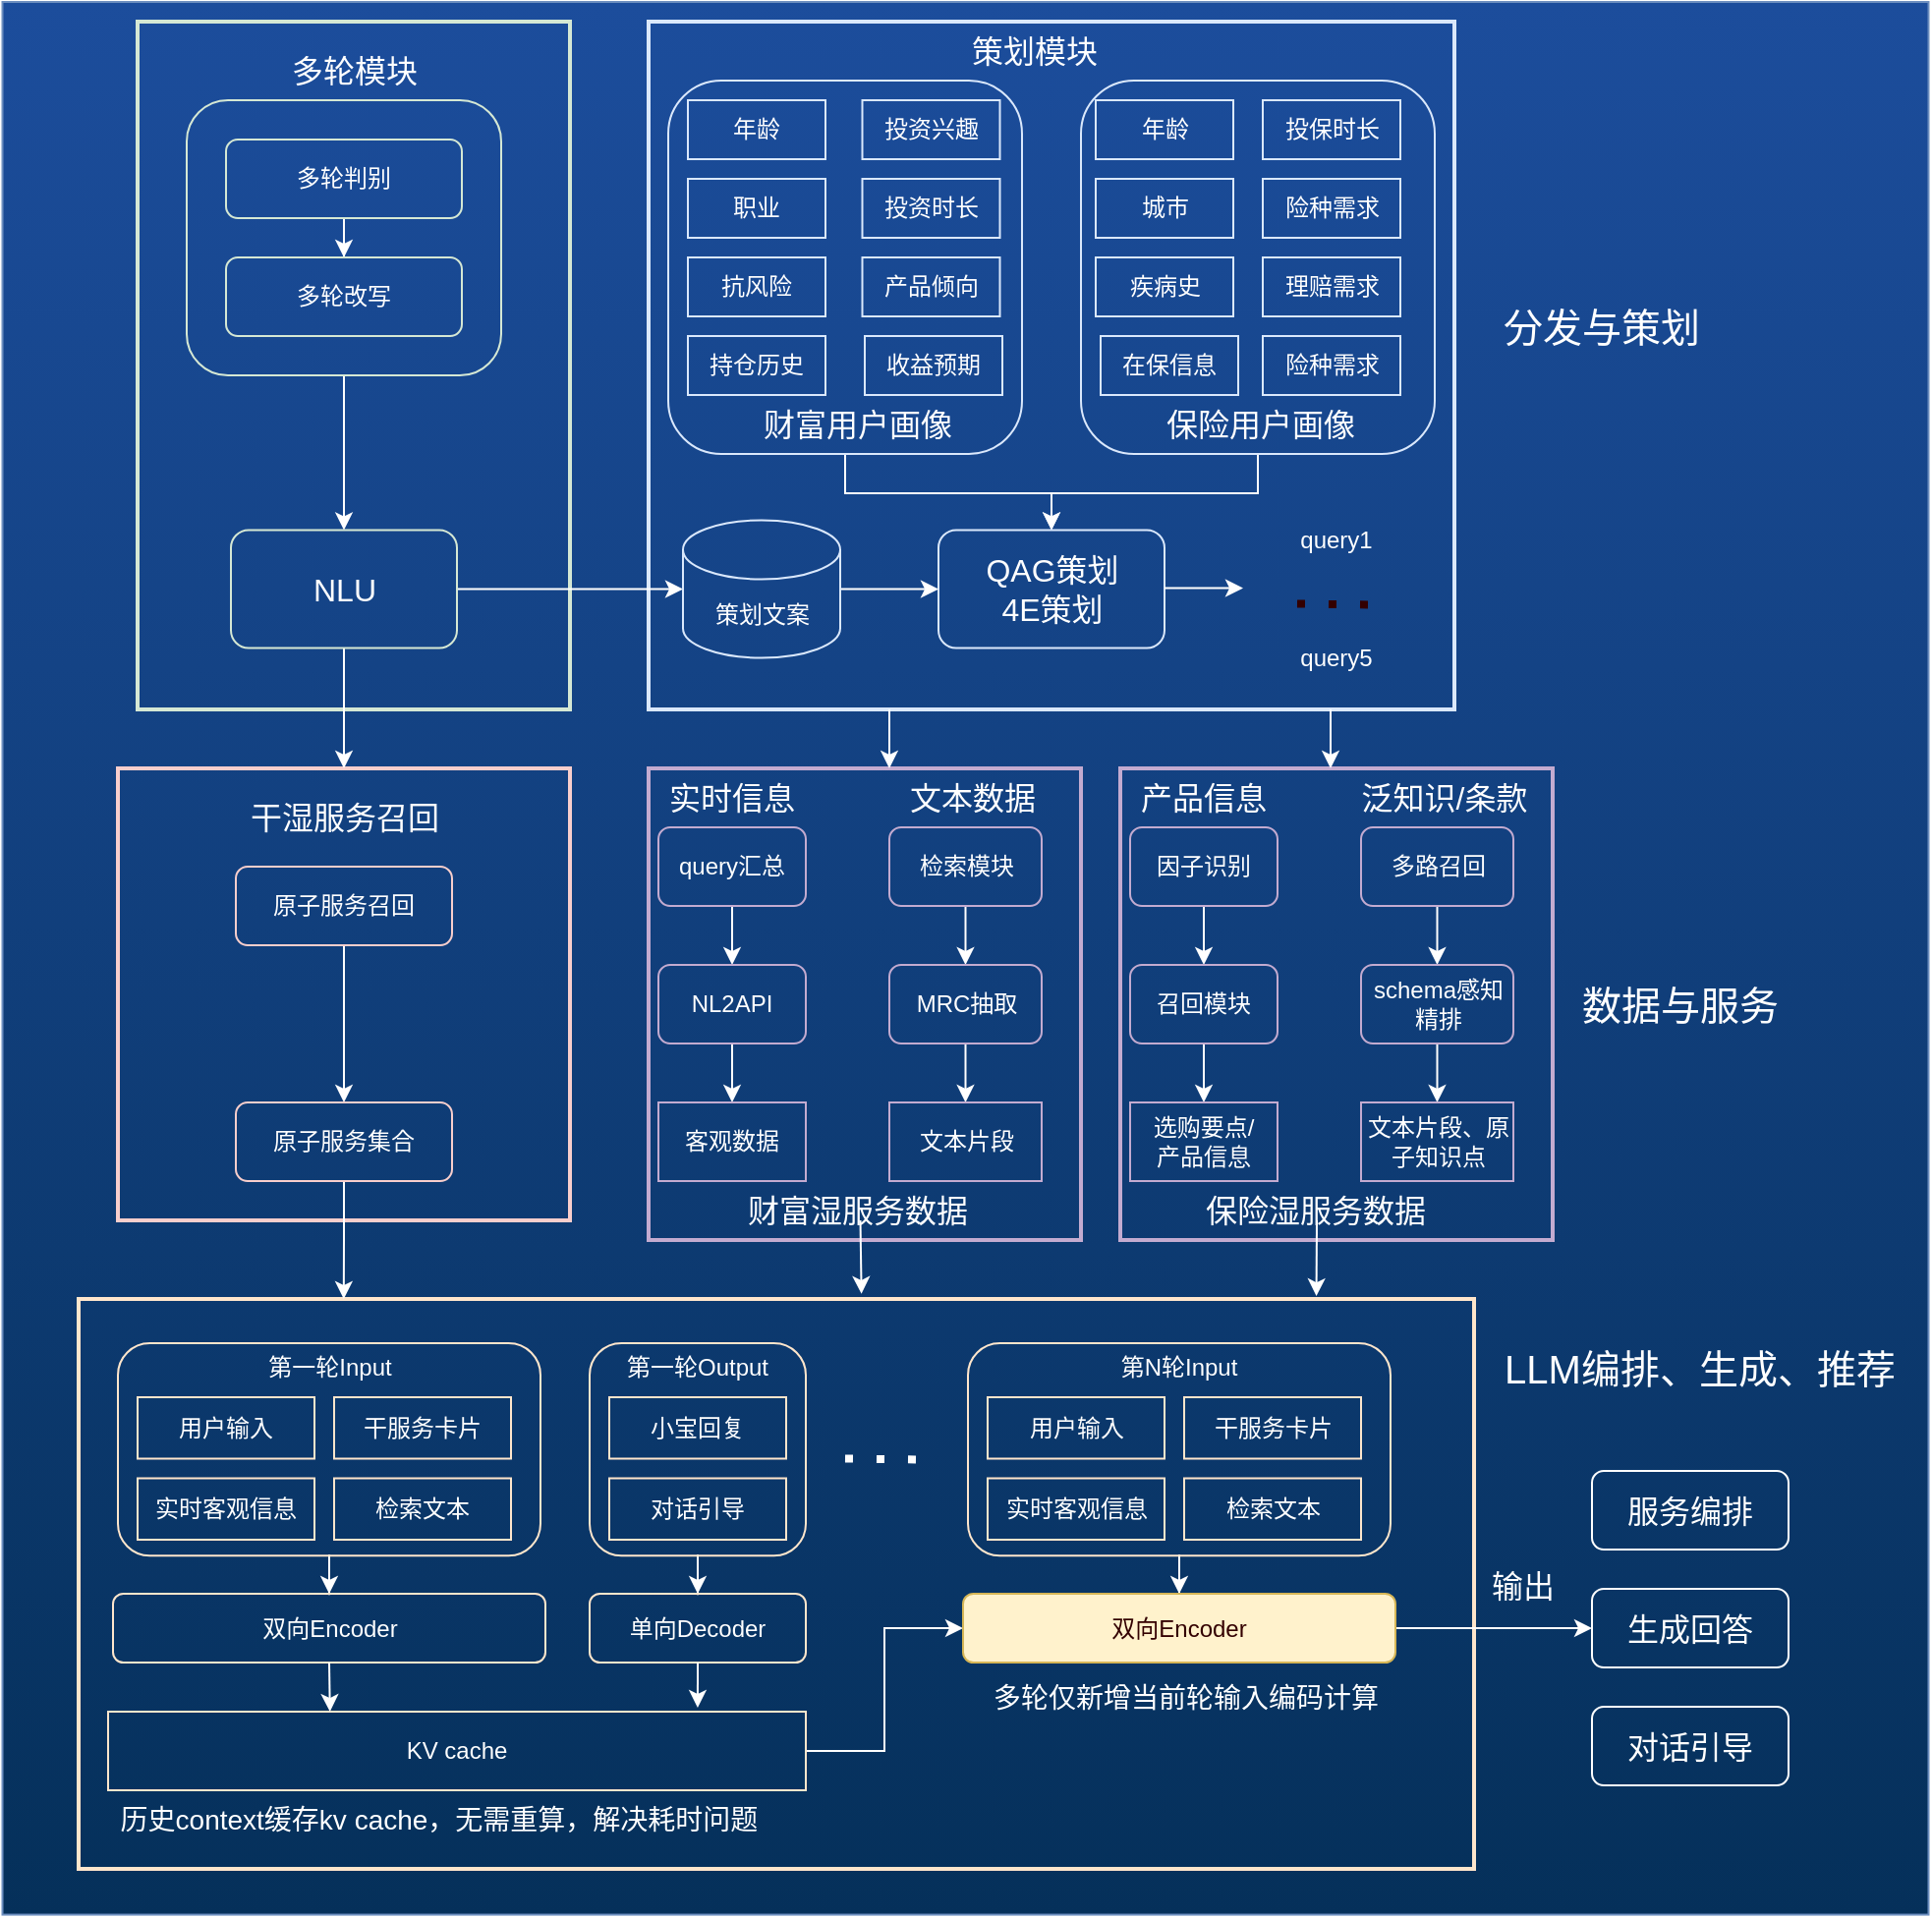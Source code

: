 <mxfile version="24.0.7" type="github">
  <diagram name="第 1 页" id="fKv1HX9e7pcvYm77Tfej">
    <mxGraphModel dx="2074" dy="1180" grid="1" gridSize="10" guides="1" tooltips="1" connect="1" arrows="1" fold="1" page="1" pageScale="1" pageWidth="1200" pageHeight="500" math="0" shadow="0">
      <root>
        <mxCell id="0" />
        <mxCell id="1" parent="0" />
        <mxCell id="IG8ETU8T7tgmbIszr5fC-96" value="" style="rounded=0;whiteSpace=wrap;html=1;fillColor=#1c4d9c;gradientColor=#05305a;strokeColor=#6c8ebf;fontColor=#330000;" vertex="1" parent="1">
          <mxGeometry x="21.25" y="10" width="980" height="973.29" as="geometry" />
        </mxCell>
        <mxCell id="_ux5LjXBHA44D0k8E-GW-47" value="" style="rounded=0;whiteSpace=wrap;html=1;fillColor=none;strokeColor=#dae8fc;strokeWidth=2;fontColor=#FFFFFF;" parent="1" vertex="1">
          <mxGeometry x="350" y="20" width="410" height="350" as="geometry" />
        </mxCell>
        <mxCell id="IG8ETU8T7tgmbIszr5fC-75" style="edgeStyle=orthogonalEdgeStyle;rounded=0;orthogonalLoop=1;jettySize=auto;html=1;exitX=0.5;exitY=1;exitDx=0;exitDy=0;entryX=0.5;entryY=0;entryDx=0;entryDy=0;strokeColor=#FFFFFF;fontColor=#FFFFFF;" edge="1" parent="1" source="IG8ETU8T7tgmbIszr5fC-73" target="_ux5LjXBHA44D0k8E-GW-20">
          <mxGeometry relative="1" as="geometry">
            <Array as="points">
              <mxPoint x="660" y="260" />
              <mxPoint x="555" y="260" />
            </Array>
          </mxGeometry>
        </mxCell>
        <mxCell id="IG8ETU8T7tgmbIszr5fC-73" value="" style="rounded=1;whiteSpace=wrap;html=1;fillColor=none;strokeColor=#dae8fc;strokeWidth=1;fontColor=#FFFFFF;" vertex="1" parent="1">
          <mxGeometry x="570" y="50" width="180" height="190" as="geometry" />
        </mxCell>
        <mxCell id="IG8ETU8T7tgmbIszr5fC-33" value="" style="rounded=0;whiteSpace=wrap;html=1;fillColor=none;strokeColor=#ffe6cc;strokeWidth=2;fontColor=#FFFFFF;" vertex="1" parent="1">
          <mxGeometry x="60" y="670" width="710" height="290" as="geometry" />
        </mxCell>
        <mxCell id="IG8ETU8T7tgmbIszr5fC-18" value="" style="edgeStyle=orthogonalEdgeStyle;rounded=0;orthogonalLoop=1;jettySize=auto;html=1;strokeColor=#FFFFFF;fontColor=#FFFFFF;" edge="1" parent="1" source="IG8ETU8T7tgmbIszr5fC-7" target="IG8ETU8T7tgmbIszr5fC-16">
          <mxGeometry relative="1" as="geometry" />
        </mxCell>
        <mxCell id="IG8ETU8T7tgmbIszr5fC-7" value="" style="rounded=1;whiteSpace=wrap;html=1;fillColor=none;strokeColor=#ffe6cc;strokeWidth=1;fontColor=#FFFFFF;" vertex="1" parent="1">
          <mxGeometry x="80" y="692.5" width="215" height="108.13" as="geometry" />
        </mxCell>
        <mxCell id="_ux5LjXBHA44D0k8E-GW-138" value="" style="rounded=0;whiteSpace=wrap;html=1;fillColor=none;strokeColor=#F8CECC;strokeWidth=2;fontColor=#FFFFFF;" parent="1" vertex="1">
          <mxGeometry x="80" y="400" width="230" height="230" as="geometry" />
        </mxCell>
        <mxCell id="_ux5LjXBHA44D0k8E-GW-131" value="" style="rounded=0;whiteSpace=wrap;html=1;fillColor=none;fontColor=#FFFFFF;strokeColor=#C3ABD0;strokeWidth=2;" parent="1" vertex="1">
          <mxGeometry x="350" y="400" width="220" height="240" as="geometry" />
        </mxCell>
        <mxCell id="_ux5LjXBHA44D0k8E-GW-78" style="edgeStyle=orthogonalEdgeStyle;rounded=0;orthogonalLoop=1;jettySize=auto;html=1;exitX=0.5;exitY=1;exitDx=0;exitDy=0;entryX=0.5;entryY=0;entryDx=0;entryDy=0;strokeColor=#FFFFFF;fontColor=#FFFFFF;" parent="1" source="_ux5LjXBHA44D0k8E-GW-77" target="_ux5LjXBHA44D0k8E-GW-20" edge="1">
          <mxGeometry relative="1" as="geometry">
            <Array as="points">
              <mxPoint x="450" y="260" />
              <mxPoint x="555" y="260" />
            </Array>
          </mxGeometry>
        </mxCell>
        <mxCell id="_ux5LjXBHA44D0k8E-GW-77" value="" style="rounded=1;whiteSpace=wrap;html=1;fillColor=none;strokeColor=#dae8fc;strokeWidth=1;fontColor=#FFFFFF;" parent="1" vertex="1">
          <mxGeometry x="360" y="50" width="180" height="190" as="geometry" />
        </mxCell>
        <mxCell id="_ux5LjXBHA44D0k8E-GW-76" value="" style="rounded=0;whiteSpace=wrap;html=1;fillColor=none;strokeColor=#d5e8d4;strokeWidth=2;fontColor=#FFFFFF;" parent="1" vertex="1">
          <mxGeometry x="90" y="20" width="220" height="350" as="geometry" />
        </mxCell>
        <mxCell id="_ux5LjXBHA44D0k8E-GW-75" style="edgeStyle=orthogonalEdgeStyle;rounded=0;orthogonalLoop=1;jettySize=auto;html=1;exitX=0.5;exitY=1;exitDx=0;exitDy=0;strokeColor=#FFFFFF;fontColor=#FFFFFF;" parent="1" source="_ux5LjXBHA44D0k8E-GW-1" target="_ux5LjXBHA44D0k8E-GW-7" edge="1">
          <mxGeometry relative="1" as="geometry" />
        </mxCell>
        <mxCell id="_ux5LjXBHA44D0k8E-GW-1" value="" style="rounded=1;whiteSpace=wrap;html=1;fillColor=none;strokeColor=#d5e8d4;strokeWidth=1;fontColor=#FFFFFF;" parent="1" vertex="1">
          <mxGeometry x="115" y="60" width="160" height="140" as="geometry" />
        </mxCell>
        <mxCell id="_ux5LjXBHA44D0k8E-GW-6" value="" style="edgeStyle=orthogonalEdgeStyle;rounded=0;orthogonalLoop=1;jettySize=auto;html=1;strokeColor=#FFFFFF;fontColor=#FFFFFF;" parent="1" source="_ux5LjXBHA44D0k8E-GW-2" target="_ux5LjXBHA44D0k8E-GW-3" edge="1">
          <mxGeometry relative="1" as="geometry" />
        </mxCell>
        <mxCell id="_ux5LjXBHA44D0k8E-GW-2" value="&lt;font&gt;多轮判别&lt;/font&gt;" style="rounded=1;whiteSpace=wrap;html=1;fillColor=none;strokeColor=#d5e8d4;strokeWidth=1;fontColor=#FFFFFF;" parent="1" vertex="1">
          <mxGeometry x="135" y="80" width="120" height="40" as="geometry" />
        </mxCell>
        <mxCell id="_ux5LjXBHA44D0k8E-GW-3" value="&lt;font&gt;多轮改写&lt;/font&gt;" style="rounded=1;whiteSpace=wrap;html=1;fillColor=none;strokeColor=#d5e8d4;strokeWidth=1;fontColor=#FFFFFF;" parent="1" vertex="1">
          <mxGeometry x="135" y="140" width="120" height="40" as="geometry" />
        </mxCell>
        <mxCell id="_ux5LjXBHA44D0k8E-GW-60" style="edgeStyle=orthogonalEdgeStyle;rounded=0;orthogonalLoop=1;jettySize=auto;html=1;exitX=1;exitY=0.5;exitDx=0;exitDy=0;entryX=0;entryY=0.5;entryDx=0;entryDy=0;entryPerimeter=0;strokeColor=#FFFFFF;fontColor=#FFFFFF;" parent="1" source="_ux5LjXBHA44D0k8E-GW-7" target="_ux5LjXBHA44D0k8E-GW-21" edge="1">
          <mxGeometry relative="1" as="geometry">
            <mxPoint x="282.5" y="308.75" as="targetPoint" />
            <Array as="points" />
          </mxGeometry>
        </mxCell>
        <mxCell id="_ux5LjXBHA44D0k8E-GW-141" style="edgeStyle=orthogonalEdgeStyle;rounded=0;orthogonalLoop=1;jettySize=auto;html=1;exitX=0.5;exitY=1;exitDx=0;exitDy=0;entryX=0.5;entryY=0;entryDx=0;entryDy=0;strokeColor=#FFFFFF;fontColor=#330000;" parent="1" source="_ux5LjXBHA44D0k8E-GW-7" target="_ux5LjXBHA44D0k8E-GW-138" edge="1">
          <mxGeometry relative="1" as="geometry" />
        </mxCell>
        <mxCell id="_ux5LjXBHA44D0k8E-GW-7" value="&lt;font style=&quot;font-size: 16px;&quot;&gt;NLU&lt;/font&gt;" style="rounded=1;whiteSpace=wrap;html=1;fillColor=none;strokeColor=#d5e8d4;strokeWidth=1;fontColor=#FFFFFF;" parent="1" vertex="1">
          <mxGeometry x="137.5" y="278.75" width="115" height="60" as="geometry" />
        </mxCell>
        <mxCell id="_ux5LjXBHA44D0k8E-GW-9" value="年龄" style="rounded=0;whiteSpace=wrap;html=1;strokeColor=#dae8fc;strokeWidth=1;fontColor=#FFFFFF;fillColor=none;" parent="1" vertex="1">
          <mxGeometry x="370" y="60" width="70" height="30" as="geometry" />
        </mxCell>
        <mxCell id="_ux5LjXBHA44D0k8E-GW-10" value="职业" style="rounded=0;whiteSpace=wrap;html=1;strokeColor=#dae8fc;strokeWidth=1;fontColor=#FFFFFF;fillColor=none;" parent="1" vertex="1">
          <mxGeometry x="370" y="100" width="70" height="30" as="geometry" />
        </mxCell>
        <mxCell id="_ux5LjXBHA44D0k8E-GW-11" value="抗风险" style="rounded=0;whiteSpace=wrap;html=1;strokeColor=#dae8fc;strokeWidth=1;fontColor=#FFFFFF;fillColor=none;" parent="1" vertex="1">
          <mxGeometry x="370" y="140" width="70" height="30" as="geometry" />
        </mxCell>
        <mxCell id="_ux5LjXBHA44D0k8E-GW-12" value="持仓历史" style="rounded=0;whiteSpace=wrap;html=1;strokeColor=#dae8fc;strokeWidth=1;fontColor=#FFFFFF;fillColor=none;" parent="1" vertex="1">
          <mxGeometry x="370" y="180" width="70" height="30" as="geometry" />
        </mxCell>
        <mxCell id="_ux5LjXBHA44D0k8E-GW-16" value="投资兴趣" style="rounded=0;whiteSpace=wrap;html=1;strokeColor=#dae8fc;strokeWidth=1;fontColor=#FFFFFF;fillColor=none;" parent="1" vertex="1">
          <mxGeometry x="458.75" y="60" width="70" height="30" as="geometry" />
        </mxCell>
        <mxCell id="_ux5LjXBHA44D0k8E-GW-17" value="产品倾向" style="rounded=0;whiteSpace=wrap;html=1;strokeColor=#dae8fc;strokeWidth=1;fontColor=#FFFFFF;fillColor=none;" parent="1" vertex="1">
          <mxGeometry x="458.75" y="140" width="70" height="30" as="geometry" />
        </mxCell>
        <mxCell id="_ux5LjXBHA44D0k8E-GW-18" value="收益预期" style="rounded=0;whiteSpace=wrap;html=1;strokeColor=#dae8fc;strokeWidth=1;fontColor=#FFFFFF;fillColor=none;" parent="1" vertex="1">
          <mxGeometry x="460" y="180" width="70" height="30" as="geometry" />
        </mxCell>
        <mxCell id="_ux5LjXBHA44D0k8E-GW-20" value="&lt;font style=&quot;font-size: 16px;&quot;&gt;QAG策划&lt;/font&gt;&lt;div&gt;&lt;font style=&quot;font-size: 16px;&quot;&gt;4E策划&lt;/font&gt;&lt;/div&gt;" style="rounded=1;whiteSpace=wrap;html=1;strokeColor=#dae8fc;fontColor=#FFFFFF;fillColor=none;" parent="1" vertex="1">
          <mxGeometry x="497.5" y="278.75" width="115" height="60" as="geometry" />
        </mxCell>
        <mxCell id="_ux5LjXBHA44D0k8E-GW-62" style="edgeStyle=orthogonalEdgeStyle;rounded=0;orthogonalLoop=1;jettySize=auto;html=1;exitX=1;exitY=0.5;exitDx=0;exitDy=0;exitPerimeter=0;strokeColor=#FFFFFF;fontColor=#FFFFFF;" parent="1" source="_ux5LjXBHA44D0k8E-GW-21" target="_ux5LjXBHA44D0k8E-GW-20" edge="1">
          <mxGeometry relative="1" as="geometry" />
        </mxCell>
        <mxCell id="_ux5LjXBHA44D0k8E-GW-21" value="策划文案" style="shape=cylinder3;whiteSpace=wrap;html=1;boundedLbl=1;backgroundOutline=1;size=15;strokeColor=#dae8fc;fontColor=#FFFFFF;fillColor=none;" parent="1" vertex="1">
          <mxGeometry x="367.5" y="273.75" width="80" height="70" as="geometry" />
        </mxCell>
        <mxCell id="_ux5LjXBHA44D0k8E-GW-22" value="query1" style="text;html=1;strokeColor=none;fillColor=none;align=center;verticalAlign=middle;whiteSpace=wrap;rounded=0;fontColor=#FFFFFF;" parent="1" vertex="1">
          <mxGeometry x="670" y="270" width="60" height="28.75" as="geometry" />
        </mxCell>
        <mxCell id="_ux5LjXBHA44D0k8E-GW-24" value="" style="endArrow=none;dashed=1;html=1;dashPattern=1 3;strokeWidth=4;rounded=0;fontColor=#FFFFFF;strokeColor=#330000;" parent="1" edge="1">
          <mxGeometry width="50" height="50" relative="1" as="geometry">
            <mxPoint x="680" y="316.25" as="sourcePoint" />
            <mxPoint x="720" y="316.75" as="targetPoint" />
          </mxGeometry>
        </mxCell>
        <mxCell id="_ux5LjXBHA44D0k8E-GW-25" value="query5" style="text;html=1;strokeColor=none;fillColor=none;align=center;verticalAlign=middle;whiteSpace=wrap;rounded=0;fontColor=#FFFFFF;" parent="1" vertex="1">
          <mxGeometry x="670" y="328.75" width="60" height="30" as="geometry" />
        </mxCell>
        <mxCell id="_ux5LjXBHA44D0k8E-GW-45" value="投资时长" style="rounded=0;whiteSpace=wrap;html=1;strokeColor=#dae8fc;strokeWidth=1;fontColor=#FFFFFF;fillColor=none;" parent="1" vertex="1">
          <mxGeometry x="458.75" y="100" width="70" height="30" as="geometry" />
        </mxCell>
        <mxCell id="_ux5LjXBHA44D0k8E-GW-53" value="&lt;font style=&quot;font-size: 16px;&quot;&gt;生成回答&lt;/font&gt;" style="rounded=1;whiteSpace=wrap;html=1;fillColor=none;strokeColor=#FFFFFF;fontColor=#FFFFFF;" parent="1" vertex="1">
          <mxGeometry x="830" y="817.5" width="100" height="40" as="geometry" />
        </mxCell>
        <mxCell id="_ux5LjXBHA44D0k8E-GW-101" value="" style="endArrow=classic;html=1;rounded=0;strokeColor=#FFFFFF;fontColor=#FFFFFF;" parent="1" edge="1">
          <mxGeometry width="50" height="50" relative="1" as="geometry">
            <mxPoint x="612.5" y="308.25" as="sourcePoint" />
            <mxPoint x="652.5" y="308.25" as="targetPoint" />
          </mxGeometry>
        </mxCell>
        <mxCell id="_ux5LjXBHA44D0k8E-GW-117" style="edgeStyle=orthogonalEdgeStyle;rounded=0;orthogonalLoop=1;jettySize=auto;html=1;exitX=0.5;exitY=1;exitDx=0;exitDy=0;entryX=0.5;entryY=0;entryDx=0;entryDy=0;strokeColor=#FFFFFF;fontColor=#FFFFFF;" parent="1" source="_ux5LjXBHA44D0k8E-GW-107" target="_ux5LjXBHA44D0k8E-GW-108" edge="1">
          <mxGeometry relative="1" as="geometry" />
        </mxCell>
        <mxCell id="_ux5LjXBHA44D0k8E-GW-107" value="query汇总" style="rounded=1;whiteSpace=wrap;html=1;fillColor=none;strokeColor=#C3ABD0;strokeWidth=1;fontColor=#FFFFFF;" parent="1" vertex="1">
          <mxGeometry x="355" y="430" width="75" height="40" as="geometry" />
        </mxCell>
        <mxCell id="_ux5LjXBHA44D0k8E-GW-119" style="edgeStyle=orthogonalEdgeStyle;rounded=0;orthogonalLoop=1;jettySize=auto;html=1;exitX=0.5;exitY=1;exitDx=0;exitDy=0;entryX=0.5;entryY=0;entryDx=0;entryDy=0;strokeColor=#FFFFFF;fontColor=#FFFFFF;" parent="1" source="_ux5LjXBHA44D0k8E-GW-108" target="_ux5LjXBHA44D0k8E-GW-109" edge="1">
          <mxGeometry relative="1" as="geometry" />
        </mxCell>
        <mxCell id="_ux5LjXBHA44D0k8E-GW-108" value="&lt;font style=&quot;font-size: 12px;&quot;&gt;NL2API&lt;/font&gt;" style="rounded=1;whiteSpace=wrap;html=1;fillColor=none;strokeColor=#C3ABD0;strokeWidth=1;fontColor=#FFFFFF;" parent="1" vertex="1">
          <mxGeometry x="355" y="500" width="75" height="40" as="geometry" />
        </mxCell>
        <mxCell id="_ux5LjXBHA44D0k8E-GW-109" value="&lt;font style=&quot;font-size: 12px;&quot;&gt;客观数据&lt;/font&gt;" style="rounded=0;whiteSpace=wrap;html=1;fillColor=none;strokeColor=#C3ABD0;strokeWidth=1;fontColor=#FFFFFF;" parent="1" vertex="1">
          <mxGeometry x="355" y="570" width="75" height="40" as="geometry" />
        </mxCell>
        <mxCell id="_ux5LjXBHA44D0k8E-GW-118" style="edgeStyle=orthogonalEdgeStyle;rounded=0;orthogonalLoop=1;jettySize=auto;html=1;exitX=0.5;exitY=1;exitDx=0;exitDy=0;entryX=0.5;entryY=0;entryDx=0;entryDy=0;strokeColor=#FFFFFF;fontColor=#FFFFFF;" parent="1" source="_ux5LjXBHA44D0k8E-GW-110" target="_ux5LjXBHA44D0k8E-GW-111" edge="1">
          <mxGeometry relative="1" as="geometry" />
        </mxCell>
        <mxCell id="_ux5LjXBHA44D0k8E-GW-110" value="检索模块" style="rounded=1;whiteSpace=wrap;html=1;fillColor=none;strokeColor=#C3ABD0;strokeWidth=1;fontColor=#FFFFFF;" parent="1" vertex="1">
          <mxGeometry x="472.5" y="430" width="77.5" height="40" as="geometry" />
        </mxCell>
        <mxCell id="_ux5LjXBHA44D0k8E-GW-120" style="edgeStyle=orthogonalEdgeStyle;rounded=0;orthogonalLoop=1;jettySize=auto;html=1;exitX=0.5;exitY=1;exitDx=0;exitDy=0;entryX=0.5;entryY=0;entryDx=0;entryDy=0;strokeColor=#FFFFFF;fontColor=#FFFFFF;" parent="1" source="_ux5LjXBHA44D0k8E-GW-111" target="_ux5LjXBHA44D0k8E-GW-112" edge="1">
          <mxGeometry relative="1" as="geometry" />
        </mxCell>
        <mxCell id="_ux5LjXBHA44D0k8E-GW-111" value="MRC抽取" style="rounded=1;whiteSpace=wrap;html=1;fillColor=none;strokeColor=#C3ABD0;strokeWidth=1;fontColor=#FFFFFF;" parent="1" vertex="1">
          <mxGeometry x="472.5" y="500" width="77.5" height="40" as="geometry" />
        </mxCell>
        <mxCell id="_ux5LjXBHA44D0k8E-GW-112" value="文本片段" style="rounded=0;whiteSpace=wrap;html=1;fillColor=none;strokeColor=#C3ABD0;strokeWidth=1;fontColor=#FFFFFF;" parent="1" vertex="1">
          <mxGeometry x="472.5" y="570" width="77.5" height="40" as="geometry" />
        </mxCell>
        <mxCell id="_ux5LjXBHA44D0k8E-GW-122" style="edgeStyle=orthogonalEdgeStyle;rounded=0;orthogonalLoop=1;jettySize=auto;html=1;exitX=0.5;exitY=1;exitDx=0;exitDy=0;entryX=0.5;entryY=0;entryDx=0;entryDy=0;strokeColor=#FFFFFF;fontColor=#FFFFFF;" parent="1" source="_ux5LjXBHA44D0k8E-GW-113" target="_ux5LjXBHA44D0k8E-GW-114" edge="1">
          <mxGeometry relative="1" as="geometry" />
        </mxCell>
        <mxCell id="_ux5LjXBHA44D0k8E-GW-113" value="原子服务召回" style="rounded=1;whiteSpace=wrap;html=1;fontColor=#FFFFFF;fillColor=none;strokeColor=#F8CECC;strokeWidth=1;" parent="1" vertex="1">
          <mxGeometry x="140" y="450" width="110" height="40" as="geometry" />
        </mxCell>
        <mxCell id="_ux5LjXBHA44D0k8E-GW-126" style="edgeStyle=orthogonalEdgeStyle;rounded=0;orthogonalLoop=1;jettySize=auto;html=1;exitX=0.5;exitY=1;exitDx=0;exitDy=0;strokeColor=#FFFFFF;entryX=0.19;entryY=0;entryDx=0;entryDy=0;entryPerimeter=0;fontColor=#FFFFFF;" parent="1" source="_ux5LjXBHA44D0k8E-GW-114" edge="1" target="IG8ETU8T7tgmbIszr5fC-33">
          <mxGeometry relative="1" as="geometry">
            <mxPoint x="195" y="660" as="targetPoint" />
          </mxGeometry>
        </mxCell>
        <mxCell id="_ux5LjXBHA44D0k8E-GW-114" value="原子服务集合" style="rounded=1;whiteSpace=wrap;html=1;fontColor=#FFFFFF;fillColor=none;strokeColor=#F8CECC;strokeWidth=1;" parent="1" vertex="1">
          <mxGeometry x="140" y="570" width="110" height="40" as="geometry" />
        </mxCell>
        <mxCell id="_ux5LjXBHA44D0k8E-GW-123" value="&lt;font style=&quot;font-size: 16px;&quot;&gt;服务编排&lt;/font&gt;" style="rounded=1;whiteSpace=wrap;html=1;fillColor=none;strokeColor=#FFFFFF;fontColor=#FFFFFF;" parent="1" vertex="1">
          <mxGeometry x="830" y="757.5" width="100" height="40" as="geometry" />
        </mxCell>
        <mxCell id="_ux5LjXBHA44D0k8E-GW-124" value="&lt;font style=&quot;font-size: 16px;&quot;&gt;对话引导&lt;/font&gt;" style="rounded=1;whiteSpace=wrap;html=1;fillColor=none;strokeColor=#FFFFFF;fontColor=#FFFFFF;" parent="1" vertex="1">
          <mxGeometry x="830" y="877.5" width="100" height="40" as="geometry" />
        </mxCell>
        <mxCell id="_ux5LjXBHA44D0k8E-GW-137" value="" style="endArrow=classic;html=1;rounded=0;strokeColor=#FFFFFF;entryX=0.561;entryY=-0.009;entryDx=0;entryDy=0;entryPerimeter=0;fontColor=#FFFFFF;" parent="1" edge="1" target="IG8ETU8T7tgmbIszr5fC-33">
          <mxGeometry width="50" height="50" relative="1" as="geometry">
            <mxPoint x="457.75" y="630" as="sourcePoint" />
            <mxPoint x="457.75" y="660" as="targetPoint" />
          </mxGeometry>
        </mxCell>
        <mxCell id="_ux5LjXBHA44D0k8E-GW-139" value="&lt;font&gt;多轮模块&lt;/font&gt;" style="text;html=1;strokeColor=none;fillColor=none;align=center;verticalAlign=middle;whiteSpace=wrap;rounded=0;fontSize=16;fontColor=#FFFFFF;" parent="1" vertex="1">
          <mxGeometry x="147.5" y="30" width="105" height="30" as="geometry" />
        </mxCell>
        <mxCell id="_ux5LjXBHA44D0k8E-GW-140" value="策划模块" style="text;html=1;strokeColor=none;fillColor=none;align=center;verticalAlign=middle;whiteSpace=wrap;rounded=0;fontSize=16;fontColor=#FFFFFF;" parent="1" vertex="1">
          <mxGeometry x="480" y="20" width="132.5" height="30" as="geometry" />
        </mxCell>
        <mxCell id="_ux5LjXBHA44D0k8E-GW-143" value="干湿服务召回" style="text;html=1;strokeColor=none;fillColor=none;align=center;verticalAlign=middle;whiteSpace=wrap;rounded=0;fontSize=16;fontColor=#FFFFFF;" parent="1" vertex="1">
          <mxGeometry x="127.5" y="410" width="135" height="30" as="geometry" />
        </mxCell>
        <mxCell id="_ux5LjXBHA44D0k8E-GW-144" value="实时信息" style="text;html=1;strokeColor=none;fillColor=none;align=center;verticalAlign=middle;whiteSpace=wrap;rounded=0;fontSize=16;fontColor=#FFFFFF;" parent="1" vertex="1">
          <mxGeometry x="350" y="400" width="85" height="30" as="geometry" />
        </mxCell>
        <mxCell id="_ux5LjXBHA44D0k8E-GW-145" value="文本数据" style="text;html=1;strokeColor=none;fillColor=none;align=center;verticalAlign=middle;whiteSpace=wrap;rounded=0;fontSize=16;fontColor=#FFFFFF;" parent="1" vertex="1">
          <mxGeometry x="470" y="400" width="90" height="30" as="geometry" />
        </mxCell>
        <mxCell id="_ux5LjXBHA44D0k8E-GW-147" value="输出" style="text;html=1;strokeColor=none;fillColor=none;align=center;verticalAlign=middle;whiteSpace=wrap;rounded=0;fontSize=16;fontColor=#FFFFFF;" parent="1" vertex="1">
          <mxGeometry x="750" y="800.63" width="90" height="30" as="geometry" />
        </mxCell>
        <mxCell id="_ux5LjXBHA44D0k8E-GW-149" value="&lt;font&gt;数据与服务&lt;/font&gt;" style="text;html=1;strokeColor=none;fillColor=none;align=center;verticalAlign=middle;whiteSpace=wrap;rounded=0;fontSize=20;fontColor=#FFFFFF;" parent="1" vertex="1">
          <mxGeometry x="820" y="505" width="110" height="30" as="geometry" />
        </mxCell>
        <mxCell id="IG8ETU8T7tgmbIszr5fC-2" value="干服务卡片" style="rounded=0;whiteSpace=wrap;html=1;fillColor=none;fontColor=#FFFFFF;strokeColor=#ffe6cc;" vertex="1" parent="1">
          <mxGeometry x="190" y="720" width="90" height="31.25" as="geometry" />
        </mxCell>
        <mxCell id="IG8ETU8T7tgmbIszr5fC-3" value="用户输入" style="rounded=0;whiteSpace=wrap;html=1;fillColor=none;fontColor=#FFFFFF;strokeColor=#ffe6cc;" vertex="1" parent="1">
          <mxGeometry x="90" y="720" width="90" height="31.25" as="geometry" />
        </mxCell>
        <mxCell id="IG8ETU8T7tgmbIszr5fC-4" value="实时客观信息" style="rounded=0;whiteSpace=wrap;html=1;fillColor=none;fontColor=#FFFFFF;strokeColor=#ffe6cc;" vertex="1" parent="1">
          <mxGeometry x="90" y="761.25" width="90" height="31.25" as="geometry" />
        </mxCell>
        <mxCell id="IG8ETU8T7tgmbIszr5fC-6" value="检索文本" style="rounded=0;whiteSpace=wrap;html=1;fillColor=none;fontColor=#FFFFFF;strokeColor=#ffe6cc;" vertex="1" parent="1">
          <mxGeometry x="190" y="761.25" width="90" height="31.25" as="geometry" />
        </mxCell>
        <mxCell id="IG8ETU8T7tgmbIszr5fC-9" value="第一轮Input" style="text;html=1;align=center;verticalAlign=middle;whiteSpace=wrap;rounded=0;fontColor=#FFFFFF;" vertex="1" parent="1">
          <mxGeometry x="142.5" y="690" width="90" height="30" as="geometry" />
        </mxCell>
        <mxCell id="IG8ETU8T7tgmbIszr5fC-20" value="" style="edgeStyle=orthogonalEdgeStyle;rounded=0;orthogonalLoop=1;jettySize=auto;html=1;strokeColor=#FFFFFF;fontColor=#FFFFFF;" edge="1" parent="1" source="IG8ETU8T7tgmbIszr5fC-10" target="IG8ETU8T7tgmbIszr5fC-17">
          <mxGeometry relative="1" as="geometry" />
        </mxCell>
        <mxCell id="IG8ETU8T7tgmbIszr5fC-10" value="" style="rounded=1;whiteSpace=wrap;html=1;fillColor=none;strokeColor=#ffe6cc;strokeWidth=1;fontColor=#FFFFFF;" vertex="1" parent="1">
          <mxGeometry x="320" y="692.5" width="110" height="108.13" as="geometry" />
        </mxCell>
        <mxCell id="IG8ETU8T7tgmbIszr5fC-12" value="小宝回复" style="rounded=0;whiteSpace=wrap;html=1;fillColor=none;fontColor=#FFFFFF;strokeColor=#ffe6cc;" vertex="1" parent="1">
          <mxGeometry x="330" y="720" width="90" height="31.25" as="geometry" />
        </mxCell>
        <mxCell id="IG8ETU8T7tgmbIszr5fC-13" value="对话引导" style="rounded=0;whiteSpace=wrap;html=1;fillColor=none;fontColor=#FFFFFF;strokeColor=#ffe6cc;" vertex="1" parent="1">
          <mxGeometry x="330" y="761.25" width="90" height="31.25" as="geometry" />
        </mxCell>
        <mxCell id="IG8ETU8T7tgmbIszr5fC-15" value="第一轮Output" style="text;html=1;align=center;verticalAlign=middle;whiteSpace=wrap;rounded=0;fontColor=#FFFFFF;" vertex="1" parent="1">
          <mxGeometry x="330" y="690" width="90" height="30" as="geometry" />
        </mxCell>
        <mxCell id="IG8ETU8T7tgmbIszr5fC-16" value="双向Encoder" style="rounded=1;whiteSpace=wrap;html=1;fillColor=none;strokeColor=#ffe6cc;strokeWidth=1;fontColor=#FFFFFF;" vertex="1" parent="1">
          <mxGeometry x="77.5" y="820" width="220" height="35" as="geometry" />
        </mxCell>
        <mxCell id="IG8ETU8T7tgmbIszr5fC-17" value="单向Decoder" style="rounded=1;whiteSpace=wrap;html=1;fillColor=none;strokeColor=#ffe6cc;strokeWidth=1;fontColor=#FFFFFF;" vertex="1" parent="1">
          <mxGeometry x="320" y="820" width="110" height="35" as="geometry" />
        </mxCell>
        <mxCell id="IG8ETU8T7tgmbIszr5fC-35" style="edgeStyle=orthogonalEdgeStyle;rounded=0;orthogonalLoop=1;jettySize=auto;html=1;exitX=1;exitY=0.5;exitDx=0;exitDy=0;entryX=0;entryY=0.5;entryDx=0;entryDy=0;strokeColor=#FFFFFF;fontColor=#FFFFFF;" edge="1" parent="1" source="IG8ETU8T7tgmbIszr5fC-21" target="IG8ETU8T7tgmbIszr5fC-31">
          <mxGeometry relative="1" as="geometry" />
        </mxCell>
        <mxCell id="IG8ETU8T7tgmbIszr5fC-21" value="KV cache" style="rounded=0;whiteSpace=wrap;html=1;fillColor=none;strokeColor=#ffe6cc;strokeWidth=1;fontColor=#FFFFFF;" vertex="1" parent="1">
          <mxGeometry x="75" y="880" width="355" height="40" as="geometry" />
        </mxCell>
        <mxCell id="IG8ETU8T7tgmbIszr5fC-22" style="edgeStyle=orthogonalEdgeStyle;rounded=0;orthogonalLoop=1;jettySize=auto;html=1;exitX=0.5;exitY=1;exitDx=0;exitDy=0;entryX=0.318;entryY=0;entryDx=0;entryDy=0;entryPerimeter=0;strokeColor=#FFFFFF;fontColor=#FFFFFF;" edge="1" parent="1" source="IG8ETU8T7tgmbIszr5fC-16" target="IG8ETU8T7tgmbIszr5fC-21">
          <mxGeometry relative="1" as="geometry" />
        </mxCell>
        <mxCell id="IG8ETU8T7tgmbIszr5fC-23" style="edgeStyle=orthogonalEdgeStyle;rounded=0;orthogonalLoop=1;jettySize=auto;html=1;exitX=0.5;exitY=1;exitDx=0;exitDy=0;entryX=0.845;entryY=-0.05;entryDx=0;entryDy=0;entryPerimeter=0;strokeColor=#FFFFFF;fontColor=#FFFFFF;" edge="1" parent="1" source="IG8ETU8T7tgmbIszr5fC-17" target="IG8ETU8T7tgmbIszr5fC-21">
          <mxGeometry relative="1" as="geometry" />
        </mxCell>
        <mxCell id="IG8ETU8T7tgmbIszr5fC-24" value="" style="edgeStyle=orthogonalEdgeStyle;rounded=0;orthogonalLoop=1;jettySize=auto;html=1;strokeColor=#FFFFFF;fontColor=#FFFFFF;" edge="1" parent="1" source="IG8ETU8T7tgmbIszr5fC-25" target="IG8ETU8T7tgmbIszr5fC-31">
          <mxGeometry relative="1" as="geometry" />
        </mxCell>
        <mxCell id="IG8ETU8T7tgmbIszr5fC-25" value="" style="rounded=1;whiteSpace=wrap;html=1;fillColor=none;strokeColor=#ffe6cc;strokeWidth=1;fontColor=#FFFFFF;" vertex="1" parent="1">
          <mxGeometry x="512.5" y="692.5" width="215" height="108.13" as="geometry" />
        </mxCell>
        <mxCell id="IG8ETU8T7tgmbIszr5fC-26" value="干服务卡片" style="rounded=0;whiteSpace=wrap;html=1;fillColor=none;fontColor=#FFFFFF;strokeColor=#ffe6cc;" vertex="1" parent="1">
          <mxGeometry x="622.5" y="720" width="90" height="31.25" as="geometry" />
        </mxCell>
        <mxCell id="IG8ETU8T7tgmbIszr5fC-27" value="用户输入" style="rounded=0;whiteSpace=wrap;html=1;fillColor=none;fontColor=#FFFFFF;strokeColor=#ffe6cc;" vertex="1" parent="1">
          <mxGeometry x="522.5" y="720" width="90" height="31.25" as="geometry" />
        </mxCell>
        <mxCell id="IG8ETU8T7tgmbIszr5fC-28" value="实时客观信息" style="rounded=0;whiteSpace=wrap;html=1;fillColor=none;fontColor=#FFFFFF;strokeColor=#ffe6cc;" vertex="1" parent="1">
          <mxGeometry x="522.5" y="761.25" width="90" height="31.25" as="geometry" />
        </mxCell>
        <mxCell id="IG8ETU8T7tgmbIszr5fC-29" value="检索文本" style="rounded=0;whiteSpace=wrap;html=1;fillColor=none;fontColor=#FFFFFF;strokeColor=#ffe6cc;" vertex="1" parent="1">
          <mxGeometry x="622.5" y="761.25" width="90" height="31.25" as="geometry" />
        </mxCell>
        <mxCell id="IG8ETU8T7tgmbIszr5fC-30" value="第N轮Input" style="text;html=1;align=center;verticalAlign=middle;whiteSpace=wrap;rounded=0;fontColor=#FFFFFF;" vertex="1" parent="1">
          <mxGeometry x="575" y="690" width="90" height="30" as="geometry" />
        </mxCell>
        <mxCell id="IG8ETU8T7tgmbIszr5fC-38" style="edgeStyle=orthogonalEdgeStyle;rounded=0;orthogonalLoop=1;jettySize=auto;html=1;exitX=1;exitY=0.5;exitDx=0;exitDy=0;strokeColor=#FFFFFF;fontColor=#FFFFFF;" edge="1" parent="1" source="IG8ETU8T7tgmbIszr5fC-31" target="_ux5LjXBHA44D0k8E-GW-53">
          <mxGeometry relative="1" as="geometry" />
        </mxCell>
        <mxCell id="IG8ETU8T7tgmbIszr5fC-31" value="&lt;font color=&quot;#330000&quot;&gt;双向Encoder&lt;/font&gt;" style="rounded=1;whiteSpace=wrap;html=1;fillColor=#fff2cc;strokeColor=#d6b656;fontColor=#FFFFFF;" vertex="1" parent="1">
          <mxGeometry x="510" y="820" width="220" height="35" as="geometry" />
        </mxCell>
        <mxCell id="IG8ETU8T7tgmbIszr5fC-36" value="" style="endArrow=none;dashed=1;html=1;dashPattern=1 3;strokeWidth=4;rounded=0;fontColor=#FFFFFF;strokeColor=#FFFFFF;" edge="1" parent="1">
          <mxGeometry width="50" height="50" relative="1" as="geometry">
            <mxPoint x="450" y="751.25" as="sourcePoint" />
            <mxPoint x="490" y="751.75" as="targetPoint" />
          </mxGeometry>
        </mxCell>
        <mxCell id="IG8ETU8T7tgmbIszr5fC-37" value="&lt;font style=&quot;font-size: 14px;&quot;&gt;多轮仅新增当前轮输入编码计算&lt;/font&gt;" style="text;html=1;align=center;verticalAlign=middle;whiteSpace=wrap;rounded=0;fontColor=#FFFFFF;" vertex="1" parent="1">
          <mxGeometry x="515" y="857.5" width="217" height="30" as="geometry" />
        </mxCell>
        <mxCell id="IG8ETU8T7tgmbIszr5fC-39" value="&lt;font style=&quot;font-size: 20px;&quot;&gt;LLM编排、生成、推荐&lt;/font&gt;" style="text;html=1;align=center;verticalAlign=middle;whiteSpace=wrap;rounded=0;fontColor=#FFFFFF;" vertex="1" parent="1">
          <mxGeometry x="780" y="690" width="210" height="30" as="geometry" />
        </mxCell>
        <mxCell id="IG8ETU8T7tgmbIszr5fC-40" value="&lt;font style=&quot;font-size: 14px;&quot;&gt;历史context缓存kv cache，无需重算，解决耗时问题&lt;/font&gt;" style="text;html=1;strokeColor=none;fillColor=none;align=center;verticalAlign=middle;whiteSpace=wrap;rounded=0;fontSize=14;fontColor=#FFFFFF;" vertex="1" parent="1">
          <mxGeometry x="47" y="920" width="393" height="30" as="geometry" />
        </mxCell>
        <mxCell id="IG8ETU8T7tgmbIszr5fC-64" value="疾病史" style="rounded=0;whiteSpace=wrap;html=1;strokeColor=#dae8fc;strokeWidth=1;fontColor=#FFFFFF;fillColor=none;" vertex="1" parent="1">
          <mxGeometry x="577.5" y="140" width="70" height="30" as="geometry" />
        </mxCell>
        <mxCell id="IG8ETU8T7tgmbIszr5fC-65" value="在保信息" style="rounded=0;whiteSpace=wrap;html=1;strokeColor=#dae8fc;strokeWidth=1;fontColor=#FFFFFF;fillColor=none;" vertex="1" parent="1">
          <mxGeometry x="580" y="180" width="70" height="30" as="geometry" />
        </mxCell>
        <mxCell id="IG8ETU8T7tgmbIszr5fC-66" value="年龄" style="rounded=0;whiteSpace=wrap;html=1;strokeColor=#dae8fc;strokeWidth=1;fontColor=#FFFFFF;fillColor=none;" vertex="1" parent="1">
          <mxGeometry x="577.5" y="60" width="70" height="30" as="geometry" />
        </mxCell>
        <mxCell id="IG8ETU8T7tgmbIszr5fC-67" value="城市" style="rounded=0;whiteSpace=wrap;html=1;strokeColor=#dae8fc;strokeWidth=1;fontColor=#FFFFFF;fillColor=none;" vertex="1" parent="1">
          <mxGeometry x="577.5" y="100" width="70" height="30" as="geometry" />
        </mxCell>
        <mxCell id="IG8ETU8T7tgmbIszr5fC-68" value="险种需求" style="rounded=0;whiteSpace=wrap;html=1;strokeColor=#dae8fc;strokeWidth=1;fontColor=#FFFFFF;fillColor=none;" vertex="1" parent="1">
          <mxGeometry x="662.5" y="180" width="70" height="30" as="geometry" />
        </mxCell>
        <mxCell id="IG8ETU8T7tgmbIszr5fC-69" value="险种需求" style="rounded=0;whiteSpace=wrap;html=1;strokeColor=#dae8fc;strokeWidth=1;fontColor=#FFFFFF;fillColor=none;" vertex="1" parent="1">
          <mxGeometry x="662.5" y="100" width="70" height="30" as="geometry" />
        </mxCell>
        <mxCell id="IG8ETU8T7tgmbIszr5fC-70" value="理赔需求" style="rounded=0;whiteSpace=wrap;html=1;strokeColor=#dae8fc;strokeWidth=1;fontColor=#FFFFFF;fillColor=none;" vertex="1" parent="1">
          <mxGeometry x="662.5" y="140" width="70" height="30" as="geometry" />
        </mxCell>
        <mxCell id="IG8ETU8T7tgmbIszr5fC-71" value="投保时长" style="rounded=0;whiteSpace=wrap;html=1;strokeColor=#dae8fc;strokeWidth=1;fontColor=#FFFFFF;fillColor=none;" vertex="1" parent="1">
          <mxGeometry x="662.5" y="60" width="70" height="30" as="geometry" />
        </mxCell>
        <mxCell id="IG8ETU8T7tgmbIszr5fC-72" value="&lt;font style=&quot;font-size: 16px;&quot;&gt;财富用户画像&lt;/font&gt;" style="text;html=1;align=center;verticalAlign=middle;whiteSpace=wrap;rounded=0;strokeColor=none;strokeWidth=2;fontColor=#FFFFFF;" vertex="1" parent="1">
          <mxGeometry x="405" y="210" width="102.5" height="30" as="geometry" />
        </mxCell>
        <mxCell id="IG8ETU8T7tgmbIszr5fC-76" value="&lt;font style=&quot;font-size: 16px;&quot;&gt;保险用户画像&lt;/font&gt;" style="text;html=1;align=center;verticalAlign=middle;whiteSpace=wrap;rounded=0;strokeColor=none;strokeWidth=2;fontColor=#FFFFFF;" vertex="1" parent="1">
          <mxGeometry x="610" y="210" width="102.5" height="30" as="geometry" />
        </mxCell>
        <mxCell id="IG8ETU8T7tgmbIszr5fC-77" value="" style="rounded=0;whiteSpace=wrap;html=1;fillColor=none;fontColor=#FFFFFF;strokeColor=#C3ABD0;strokeWidth=2;" vertex="1" parent="1">
          <mxGeometry x="590" y="400" width="220" height="240" as="geometry" />
        </mxCell>
        <mxCell id="IG8ETU8T7tgmbIszr5fC-78" style="edgeStyle=orthogonalEdgeStyle;rounded=0;orthogonalLoop=1;jettySize=auto;html=1;exitX=0.5;exitY=1;exitDx=0;exitDy=0;entryX=0.5;entryY=0;entryDx=0;entryDy=0;strokeColor=#FFFFFF;fontColor=#FFFFFF;" edge="1" parent="1" source="IG8ETU8T7tgmbIszr5fC-79" target="IG8ETU8T7tgmbIszr5fC-81">
          <mxGeometry relative="1" as="geometry" />
        </mxCell>
        <mxCell id="IG8ETU8T7tgmbIszr5fC-79" value="因子识别" style="rounded=1;whiteSpace=wrap;html=1;fillColor=none;strokeColor=#C3ABD0;strokeWidth=1;fontColor=#FFFFFF;" vertex="1" parent="1">
          <mxGeometry x="595" y="430" width="75" height="40" as="geometry" />
        </mxCell>
        <mxCell id="IG8ETU8T7tgmbIszr5fC-80" style="edgeStyle=orthogonalEdgeStyle;rounded=0;orthogonalLoop=1;jettySize=auto;html=1;exitX=0.5;exitY=1;exitDx=0;exitDy=0;entryX=0.5;entryY=0;entryDx=0;entryDy=0;strokeColor=#FFFFFF;fontColor=#FFFFFF;" edge="1" parent="1" source="IG8ETU8T7tgmbIszr5fC-81" target="IG8ETU8T7tgmbIszr5fC-82">
          <mxGeometry relative="1" as="geometry" />
        </mxCell>
        <mxCell id="IG8ETU8T7tgmbIszr5fC-81" value="召回模块" style="rounded=1;whiteSpace=wrap;html=1;fillColor=none;strokeColor=#C3ABD0;strokeWidth=1;fontColor=#FFFFFF;" vertex="1" parent="1">
          <mxGeometry x="595" y="500" width="75" height="40" as="geometry" />
        </mxCell>
        <mxCell id="IG8ETU8T7tgmbIszr5fC-82" value="选购要点/&lt;div&gt;产品信息&lt;/div&gt;" style="rounded=0;whiteSpace=wrap;html=1;fillColor=none;strokeColor=#C3ABD0;strokeWidth=1;fontColor=#FFFFFF;" vertex="1" parent="1">
          <mxGeometry x="595" y="570" width="75" height="40" as="geometry" />
        </mxCell>
        <mxCell id="IG8ETU8T7tgmbIszr5fC-83" style="edgeStyle=orthogonalEdgeStyle;rounded=0;orthogonalLoop=1;jettySize=auto;html=1;exitX=0.5;exitY=1;exitDx=0;exitDy=0;entryX=0.5;entryY=0;entryDx=0;entryDy=0;strokeColor=#FFFFFF;fontColor=#FFFFFF;" edge="1" parent="1" source="IG8ETU8T7tgmbIszr5fC-84" target="IG8ETU8T7tgmbIszr5fC-86">
          <mxGeometry relative="1" as="geometry" />
        </mxCell>
        <mxCell id="IG8ETU8T7tgmbIszr5fC-84" value="多路召回" style="rounded=1;whiteSpace=wrap;html=1;fillColor=none;strokeColor=#C3ABD0;strokeWidth=1;fontColor=#FFFFFF;" vertex="1" parent="1">
          <mxGeometry x="712.5" y="430" width="77.5" height="40" as="geometry" />
        </mxCell>
        <mxCell id="IG8ETU8T7tgmbIszr5fC-85" style="edgeStyle=orthogonalEdgeStyle;rounded=0;orthogonalLoop=1;jettySize=auto;html=1;exitX=0.5;exitY=1;exitDx=0;exitDy=0;entryX=0.5;entryY=0;entryDx=0;entryDy=0;strokeColor=#FFFFFF;fontColor=#FFFFFF;" edge="1" parent="1" source="IG8ETU8T7tgmbIszr5fC-86" target="IG8ETU8T7tgmbIszr5fC-87">
          <mxGeometry relative="1" as="geometry" />
        </mxCell>
        <mxCell id="IG8ETU8T7tgmbIszr5fC-86" value="schema感知精排" style="rounded=1;whiteSpace=wrap;html=1;fillColor=none;strokeColor=#C3ABD0;strokeWidth=1;fontColor=#FFFFFF;" vertex="1" parent="1">
          <mxGeometry x="712.5" y="500" width="77.5" height="40" as="geometry" />
        </mxCell>
        <mxCell id="IG8ETU8T7tgmbIszr5fC-87" value="文本片段、原子知识点" style="rounded=0;whiteSpace=wrap;html=1;fillColor=none;strokeColor=#C3ABD0;strokeWidth=1;fontColor=#FFFFFF;" vertex="1" parent="1">
          <mxGeometry x="712.5" y="570" width="77.5" height="40" as="geometry" />
        </mxCell>
        <mxCell id="IG8ETU8T7tgmbIszr5fC-88" value="产品信息" style="text;html=1;strokeColor=none;fillColor=none;align=center;verticalAlign=middle;whiteSpace=wrap;rounded=0;fontSize=16;fontColor=#FFFFFF;" vertex="1" parent="1">
          <mxGeometry x="590" y="400" width="85" height="30" as="geometry" />
        </mxCell>
        <mxCell id="IG8ETU8T7tgmbIszr5fC-89" value="泛知识/条款" style="text;html=1;strokeColor=none;fillColor=none;align=center;verticalAlign=middle;whiteSpace=wrap;rounded=0;fontSize=16;fontColor=#FFFFFF;" vertex="1" parent="1">
          <mxGeometry x="710" y="400" width="90" height="30" as="geometry" />
        </mxCell>
        <mxCell id="IG8ETU8T7tgmbIszr5fC-90" value="" style="endArrow=classic;html=1;rounded=0;strokeColor=#FFFFFF;entryX=0.887;entryY=-0.005;entryDx=0;entryDy=0;entryPerimeter=0;fontColor=#FFFFFF;" edge="1" parent="1" target="IG8ETU8T7tgmbIszr5fC-33">
          <mxGeometry width="50" height="50" relative="1" as="geometry">
            <mxPoint x="690" y="630" as="sourcePoint" />
            <mxPoint x="690" y="660" as="targetPoint" />
          </mxGeometry>
        </mxCell>
        <mxCell id="IG8ETU8T7tgmbIszr5fC-91" value="&lt;font style=&quot;font-size: 16px;&quot;&gt;财富湿服务数据&lt;/font&gt;" style="text;html=1;align=center;verticalAlign=middle;whiteSpace=wrap;rounded=0;fontColor=#FFFFFF;" vertex="1" parent="1">
          <mxGeometry x="385" y="610" width="142.5" height="30" as="geometry" />
        </mxCell>
        <mxCell id="IG8ETU8T7tgmbIszr5fC-92" value="&lt;font style=&quot;font-size: 16px;&quot;&gt;保险湿服务数据&lt;/font&gt;" style="text;html=1;align=center;verticalAlign=middle;whiteSpace=wrap;rounded=0;fontColor=#FFFFFF;" vertex="1" parent="1">
          <mxGeometry x="617.5" y="610" width="142.5" height="30" as="geometry" />
        </mxCell>
        <mxCell id="IG8ETU8T7tgmbIszr5fC-93" value="&lt;font&gt;分发与策划&lt;/font&gt;" style="text;html=1;strokeColor=none;fillColor=none;align=center;verticalAlign=middle;whiteSpace=wrap;rounded=0;fontSize=20;fontColor=#FFFFFF;" vertex="1" parent="1">
          <mxGeometry x="780" y="160" width="110" height="30" as="geometry" />
        </mxCell>
        <mxCell id="IG8ETU8T7tgmbIszr5fC-95" value="" style="endArrow=classic;html=1;rounded=0;strokeColor=#FFFFFF;fontColor=#330000;" edge="1" parent="1">
          <mxGeometry width="50" height="50" relative="1" as="geometry">
            <mxPoint x="697" y="370" as="sourcePoint" />
            <mxPoint x="697" y="400" as="targetPoint" />
          </mxGeometry>
        </mxCell>
        <mxCell id="IG8ETU8T7tgmbIszr5fC-120" value="" style="endArrow=classic;html=1;rounded=0;strokeColor=#FFFFFF;fontColor=#330000;" edge="1" parent="1">
          <mxGeometry width="50" height="50" relative="1" as="geometry">
            <mxPoint x="472.5" y="370" as="sourcePoint" />
            <mxPoint x="472.5" y="400" as="targetPoint" />
          </mxGeometry>
        </mxCell>
      </root>
    </mxGraphModel>
  </diagram>
</mxfile>
